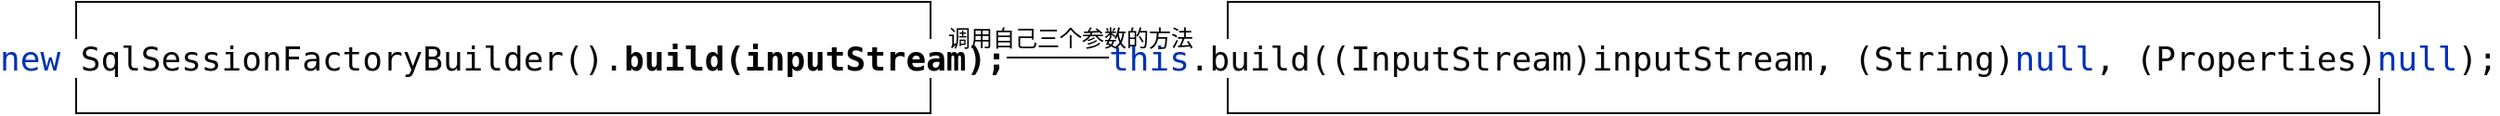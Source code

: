 <mxfile version="14.2.9" type="github" pages="2">
  <diagram id="svCKmF_NuQhnTpBn_tCY" name="Page-1">
    <mxGraphModel dx="2484" dy="2837" grid="1" gridSize="10" guides="1" tooltips="1" connect="1" arrows="1" fold="1" page="1" pageScale="1" pageWidth="827" pageHeight="1169" math="0" shadow="0">
      <root>
        <mxCell id="0" />
        <mxCell id="1" parent="0" />
        <mxCell id="48NCh1giShSFmgNp7ayY-9" value="" style="edgeStyle=orthogonalEdgeStyle;rounded=0;orthogonalLoop=1;jettySize=auto;html=1;" edge="1" parent="1" source="-UMS6NLJFWzqC6F6Hrim-1" target="48NCh1giShSFmgNp7ayY-8">
          <mxGeometry relative="1" as="geometry">
            <Array as="points">
              <mxPoint x="-620" y="-1350" />
              <mxPoint x="-620" y="-1350" />
            </Array>
          </mxGeometry>
        </mxCell>
        <mxCell id="-UMS6NLJFWzqC6F6Hrim-1" value="&lt;pre style=&quot;background-color: rgb(255 , 255 , 255) ; color: rgb(8 , 8 , 8) ; font-family: , monospace&quot;&gt;&lt;font style=&quot;font-size: 18px&quot;&gt;&lt;span style=&quot;color: rgb(0 , 51 , 179)&quot;&gt;new &lt;/span&gt;SqlSessionFactoryBuilder().&lt;b&gt;build(&lt;span style=&quot;color: rgb(0 , 0 , 0)&quot;&gt;inputStream&lt;/span&gt;);&lt;/b&gt;&lt;/font&gt;&lt;/pre&gt;" style="rounded=0;whiteSpace=wrap;html=1;" parent="1" vertex="1">
          <mxGeometry x="-1150" y="-1380" width="460" height="60" as="geometry" />
        </mxCell>
        <mxCell id="48NCh1giShSFmgNp7ayY-8" value="&lt;pre style=&quot;background-color: rgb(255 , 255 , 255) ; color: rgb(8 , 8 , 8) ; font-family: , monospace&quot;&gt;&lt;font style=&quot;font-size: 18px&quot;&gt;&lt;span style=&quot;color: rgb(0 , 51 , 179)&quot;&gt;this&lt;/span&gt;.build((InputStream)inputStream, (String)&lt;span style=&quot;color: rgb(0 , 51 , 179)&quot;&gt;null&lt;/span&gt;, (Properties)&lt;span style=&quot;color: rgb(0 , 51 , 179)&quot;&gt;null&lt;/span&gt;);&lt;/font&gt;&lt;/pre&gt;" style="whiteSpace=wrap;html=1;rounded=0;" vertex="1" parent="1">
          <mxGeometry x="-530" y="-1380" width="620" height="60" as="geometry" />
        </mxCell>
        <mxCell id="48NCh1giShSFmgNp7ayY-13" value="调用自己三个参数的方法" style="text;html=1;align=center;verticalAlign=middle;resizable=0;points=[];autosize=1;" vertex="1" parent="1">
          <mxGeometry x="-690" y="-1370" width="150" height="20" as="geometry" />
        </mxCell>
      </root>
    </mxGraphModel>
  </diagram>
  <diagram id="yhtmOBYt8toNOQeIU8E0" name="Page-2">
    <mxGraphModel dx="1038" dy="624" grid="1" gridSize="10" guides="1" tooltips="1" connect="1" arrows="1" fold="1" page="1" pageScale="1" pageWidth="827" pageHeight="1169" math="0" shadow="0">
      <root>
        <mxCell id="JNUcJ6G6C6MzYZCms4Ij-0" />
        <mxCell id="JNUcJ6G6C6MzYZCms4Ij-1" parent="JNUcJ6G6C6MzYZCms4Ij-0" />
      </root>
    </mxGraphModel>
  </diagram>
</mxfile>
